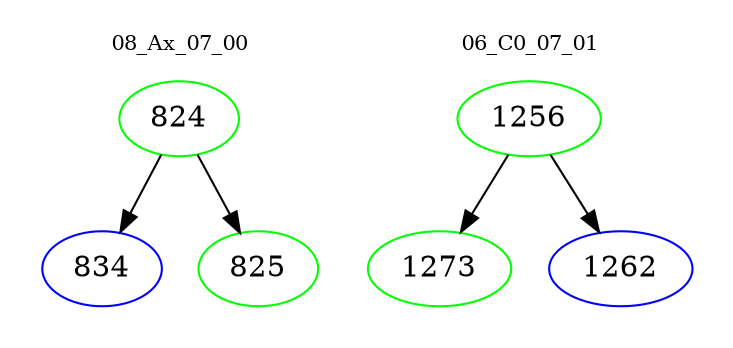 digraph{
subgraph cluster_0 {
color = white
label = "08_Ax_07_00";
fontsize=10;
T0_824 [label="824", color="green"]
T0_824 -> T0_834 [color="black"]
T0_834 [label="834", color="blue"]
T0_824 -> T0_825 [color="black"]
T0_825 [label="825", color="green"]
}
subgraph cluster_1 {
color = white
label = "06_C0_07_01";
fontsize=10;
T1_1256 [label="1256", color="green"]
T1_1256 -> T1_1273 [color="black"]
T1_1273 [label="1273", color="green"]
T1_1256 -> T1_1262 [color="black"]
T1_1262 [label="1262", color="blue"]
}
}
